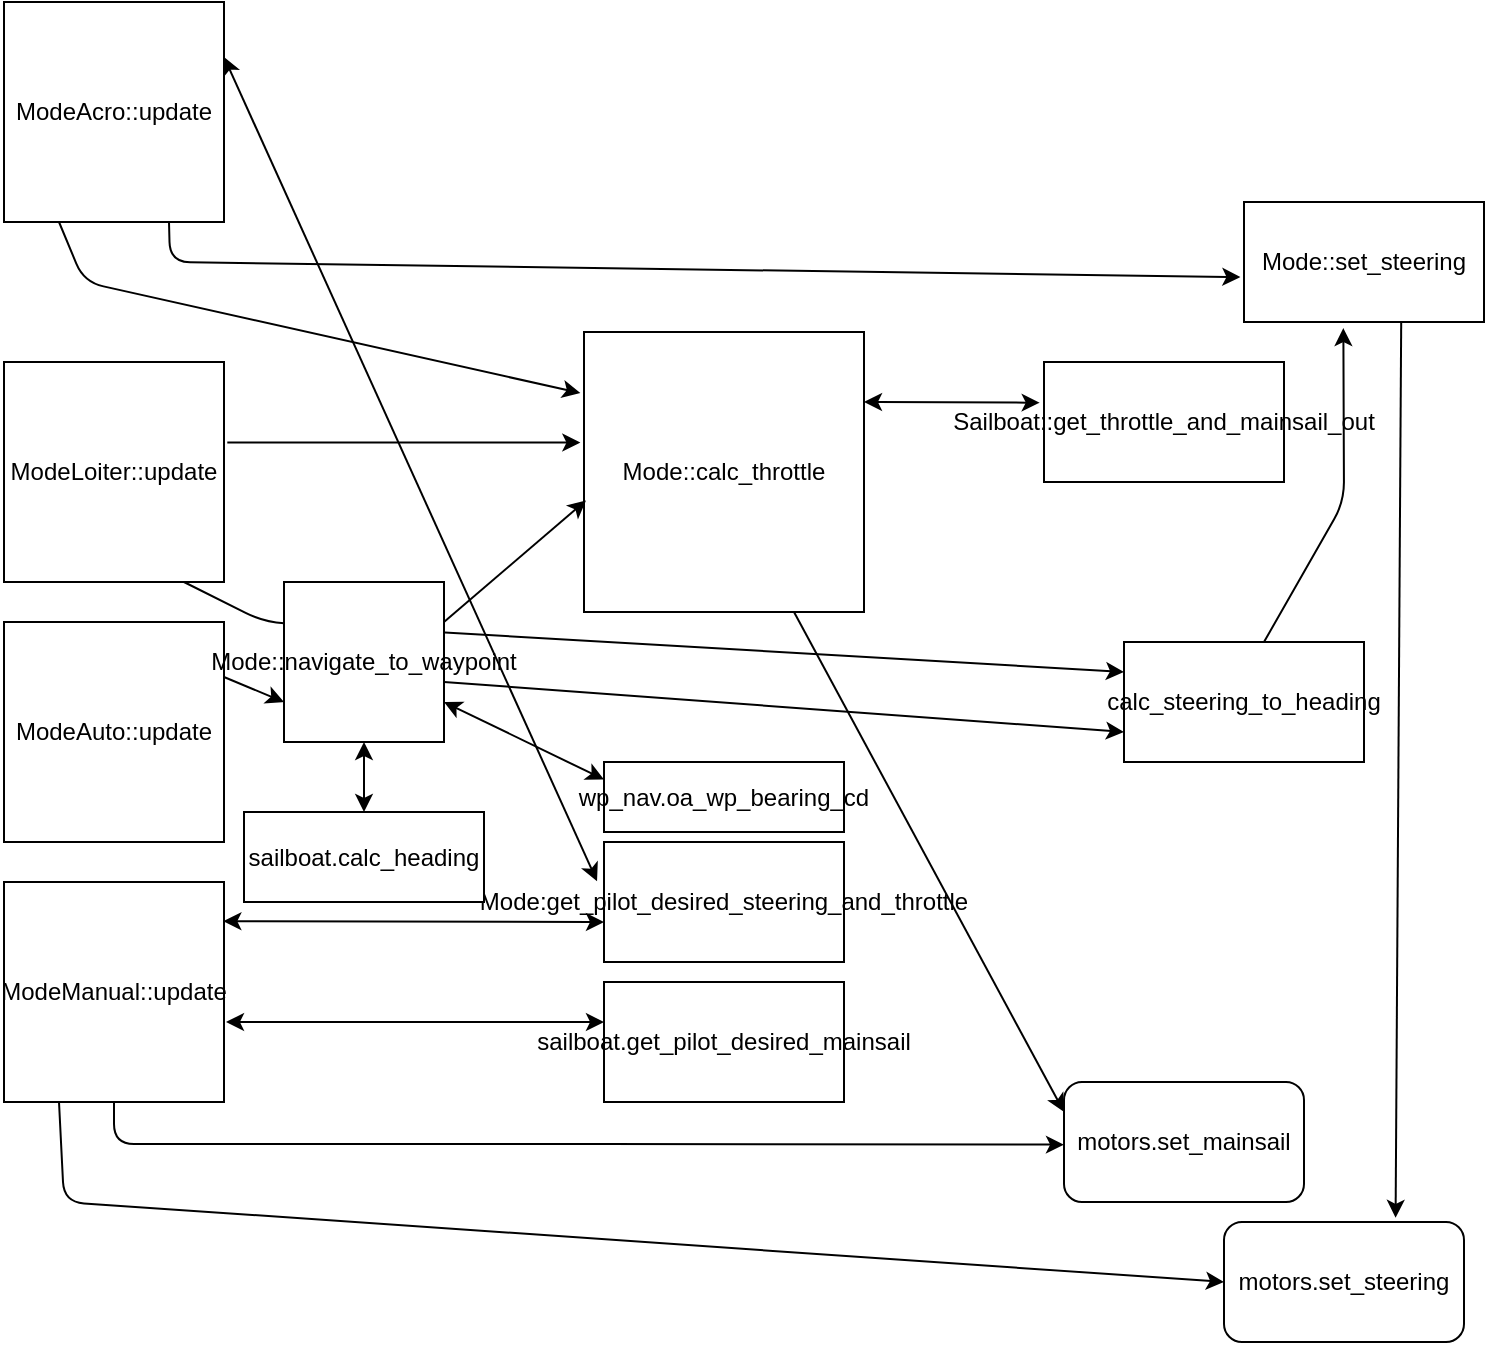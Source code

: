 <mxfile version="14.1.8" type="device"><diagram id="C5RBs43oDa-KdzZeNtuy" name="Page-1"><mxGraphModel dx="749" dy="639" grid="1" gridSize="10" guides="1" tooltips="1" connect="1" arrows="1" fold="1" page="1" pageScale="1" pageWidth="827" pageHeight="1169" math="0" shadow="0"><root><mxCell id="WIyWlLk6GJQsqaUBKTNV-0"/><mxCell id="WIyWlLk6GJQsqaUBKTNV-1" parent="WIyWlLk6GJQsqaUBKTNV-0"/><object label="Mode::calc_throttle" DEFINE="// calculates the amount of throttle that should be output based&#10;    // on things like proximity to corners and current speed&#10;    virtual void calc_throttle(float target_speed, bool avoidance_enabled);" id="un5Qtahn6FCxnDNtKwr7-6"><mxCell style="whiteSpace=wrap;html=1;aspect=fixed;" vertex="1" parent="WIyWlLk6GJQsqaUBKTNV-1"><mxGeometry x="370" y="345" width="140" height="140" as="geometry"/></mxCell></object><mxCell id="un5Qtahn6FCxnDNtKwr7-7" value="ModeAcro::update" style="whiteSpace=wrap;html=1;aspect=fixed;" vertex="1" parent="WIyWlLk6GJQsqaUBKTNV-1"><mxGeometry x="80" y="180" width="110" height="110" as="geometry"/></mxCell><mxCell id="un5Qtahn6FCxnDNtKwr7-8" value="ModeLoiter::update" style="whiteSpace=wrap;html=1;aspect=fixed;" vertex="1" parent="WIyWlLk6GJQsqaUBKTNV-1"><mxGeometry x="80" y="360" width="110" height="110" as="geometry"/></mxCell><mxCell id="un5Qtahn6FCxnDNtKwr7-9" value="ModeAuto::update" style="whiteSpace=wrap;html=1;aspect=fixed;" vertex="1" parent="WIyWlLk6GJQsqaUBKTNV-1"><mxGeometry x="80" y="490" width="110" height="110" as="geometry"/></mxCell><mxCell id="un5Qtahn6FCxnDNtKwr7-10" value="ModeManual::update" style="whiteSpace=wrap;html=1;aspect=fixed;" vertex="1" parent="WIyWlLk6GJQsqaUBKTNV-1"><mxGeometry x="80" y="620" width="110" height="110" as="geometry"/></mxCell><mxCell id="un5Qtahn6FCxnDNtKwr7-11" value="Mode:get_pilot_desired_steering_and_throttle" style="rounded=0;whiteSpace=wrap;html=1;" vertex="1" parent="WIyWlLk6GJQsqaUBKTNV-1"><mxGeometry x="380" y="600" width="120" height="60" as="geometry"/></mxCell><mxCell id="un5Qtahn6FCxnDNtKwr7-12" value="sailboat.get_pilot_desired_mainsail" style="rounded=0;whiteSpace=wrap;html=1;" vertex="1" parent="WIyWlLk6GJQsqaUBKTNV-1"><mxGeometry x="380" y="670" width="120" height="60" as="geometry"/></mxCell><mxCell id="un5Qtahn6FCxnDNtKwr7-14" value="motors.set_mainsail" style="rounded=1;whiteSpace=wrap;html=1;" vertex="1" parent="WIyWlLk6GJQsqaUBKTNV-1"><mxGeometry x="610" y="720" width="120" height="60" as="geometry"/></mxCell><mxCell id="un5Qtahn6FCxnDNtKwr7-16" value="motors.set_steering" style="rounded=1;whiteSpace=wrap;html=1;" vertex="1" parent="WIyWlLk6GJQsqaUBKTNV-1"><mxGeometry x="690" y="790" width="120" height="60" as="geometry"/></mxCell><mxCell id="un5Qtahn6FCxnDNtKwr7-19" value="" style="endArrow=classic;html=1;entryX=0;entryY=0.667;entryDx=0;entryDy=0;entryPerimeter=0;exitX=0.997;exitY=0.178;exitDx=0;exitDy=0;exitPerimeter=0;startArrow=classic;startFill=1;" edge="1" parent="WIyWlLk6GJQsqaUBKTNV-1" source="un5Qtahn6FCxnDNtKwr7-10" target="un5Qtahn6FCxnDNtKwr7-11"><mxGeometry width="50" height="50" relative="1" as="geometry"><mxPoint x="190" y="680" as="sourcePoint"/><mxPoint x="240" y="630" as="targetPoint"/></mxGeometry></mxCell><mxCell id="un5Qtahn6FCxnDNtKwr7-20" value="" style="endArrow=classic;html=1;startArrow=classic;startFill=1;" edge="1" parent="WIyWlLk6GJQsqaUBKTNV-1"><mxGeometry width="50" height="50" relative="1" as="geometry"><mxPoint x="191" y="690" as="sourcePoint"/><mxPoint x="380" y="690" as="targetPoint"/></mxGeometry></mxCell><mxCell id="un5Qtahn6FCxnDNtKwr7-22" value="" style="endArrow=classic;html=1;entryX=0;entryY=0.522;entryDx=0;entryDy=0;entryPerimeter=0;exitX=0.5;exitY=1;exitDx=0;exitDy=0;" edge="1" parent="WIyWlLk6GJQsqaUBKTNV-1" source="un5Qtahn6FCxnDNtKwr7-10" target="un5Qtahn6FCxnDNtKwr7-14"><mxGeometry width="50" height="50" relative="1" as="geometry"><mxPoint x="140" y="780" as="sourcePoint"/><mxPoint x="190" y="730" as="targetPoint"/><Array as="points"><mxPoint x="135" y="751"/><mxPoint x="370" y="751"/></Array></mxGeometry></mxCell><mxCell id="un5Qtahn6FCxnDNtKwr7-23" value="" style="endArrow=classic;html=1;entryX=0;entryY=0.5;entryDx=0;entryDy=0;exitX=0.25;exitY=1;exitDx=0;exitDy=0;" edge="1" parent="WIyWlLk6GJQsqaUBKTNV-1" source="un5Qtahn6FCxnDNtKwr7-10" target="un5Qtahn6FCxnDNtKwr7-16"><mxGeometry width="50" height="50" relative="1" as="geometry"><mxPoint x="90" y="780" as="sourcePoint"/><mxPoint x="140" y="730" as="targetPoint"/><Array as="points"><mxPoint x="110" y="780"/></Array></mxGeometry></mxCell><mxCell id="un5Qtahn6FCxnDNtKwr7-24" value="Mode::set_steering" style="rounded=0;whiteSpace=wrap;html=1;" vertex="1" parent="WIyWlLk6GJQsqaUBKTNV-1"><mxGeometry x="700" y="280" width="120" height="60" as="geometry"/></mxCell><mxCell id="un5Qtahn6FCxnDNtKwr7-25" value="" style="endArrow=classic;startArrow=classic;html=1;exitX=1;exitY=0.25;exitDx=0;exitDy=0;entryX=-0.029;entryY=0.327;entryDx=0;entryDy=0;entryPerimeter=0;" edge="1" parent="WIyWlLk6GJQsqaUBKTNV-1" source="un5Qtahn6FCxnDNtKwr7-7" target="un5Qtahn6FCxnDNtKwr7-11"><mxGeometry width="50" height="50" relative="1" as="geometry"><mxPoint x="190" y="250" as="sourcePoint"/><mxPoint x="240" y="200" as="targetPoint"/></mxGeometry></mxCell><mxCell id="un5Qtahn6FCxnDNtKwr7-27" value="" style="endArrow=classic;html=1;exitX=0.75;exitY=1;exitDx=0;exitDy=0;entryX=-0.015;entryY=0.626;entryDx=0;entryDy=0;entryPerimeter=0;" edge="1" parent="WIyWlLk6GJQsqaUBKTNV-1" source="un5Qtahn6FCxnDNtKwr7-7" target="un5Qtahn6FCxnDNtKwr7-24"><mxGeometry width="50" height="50" relative="1" as="geometry"><mxPoint x="160" y="340" as="sourcePoint"/><mxPoint x="210" y="290" as="targetPoint"/><Array as="points"><mxPoint x="163" y="310"/></Array></mxGeometry></mxCell><mxCell id="un5Qtahn6FCxnDNtKwr7-28" value="Sailboat::get_throttle_and_mainsail_out" style="rounded=0;whiteSpace=wrap;html=1;" vertex="1" parent="WIyWlLk6GJQsqaUBKTNV-1"><mxGeometry x="600" y="360" width="120" height="60" as="geometry"/></mxCell><mxCell id="un5Qtahn6FCxnDNtKwr7-29" value="" style="endArrow=classic;startArrow=classic;html=1;exitX=1;exitY=0.25;exitDx=0;exitDy=0;entryX=-0.018;entryY=0.339;entryDx=0;entryDy=0;entryPerimeter=0;" edge="1" parent="WIyWlLk6GJQsqaUBKTNV-1" source="un5Qtahn6FCxnDNtKwr7-6" target="un5Qtahn6FCxnDNtKwr7-28"><mxGeometry width="50" height="50" relative="1" as="geometry"><mxPoint x="510" y="410" as="sourcePoint"/><mxPoint x="560" y="360" as="targetPoint"/></mxGeometry></mxCell><mxCell id="un5Qtahn6FCxnDNtKwr7-30" value="" style="endArrow=classic;html=1;exitX=0.75;exitY=1;exitDx=0;exitDy=0;entryX=0;entryY=0.25;entryDx=0;entryDy=0;" edge="1" parent="WIyWlLk6GJQsqaUBKTNV-1" source="un5Qtahn6FCxnDNtKwr7-6" target="un5Qtahn6FCxnDNtKwr7-14"><mxGeometry width="50" height="50" relative="1" as="geometry"><mxPoint x="460" y="530" as="sourcePoint"/><mxPoint x="510" y="480" as="targetPoint"/></mxGeometry></mxCell><mxCell id="un5Qtahn6FCxnDNtKwr7-32" value="" style="endArrow=classic;html=1;exitX=0.655;exitY=0.994;exitDx=0;exitDy=0;exitPerimeter=0;entryX=0.715;entryY=-0.035;entryDx=0;entryDy=0;entryPerimeter=0;" edge="1" parent="WIyWlLk6GJQsqaUBKTNV-1" source="un5Qtahn6FCxnDNtKwr7-24" target="un5Qtahn6FCxnDNtKwr7-16"><mxGeometry width="50" height="50" relative="1" as="geometry"><mxPoint x="770" y="390" as="sourcePoint"/><mxPoint x="820" y="340" as="targetPoint"/></mxGeometry></mxCell><mxCell id="un5Qtahn6FCxnDNtKwr7-33" value="" style="endArrow=classic;html=1;exitX=0.25;exitY=1;exitDx=0;exitDy=0;entryX=-0.013;entryY=0.218;entryDx=0;entryDy=0;entryPerimeter=0;" edge="1" parent="WIyWlLk6GJQsqaUBKTNV-1" source="un5Qtahn6FCxnDNtKwr7-7" target="un5Qtahn6FCxnDNtKwr7-6"><mxGeometry width="50" height="50" relative="1" as="geometry"><mxPoint x="110" y="340" as="sourcePoint"/><mxPoint x="160" y="290" as="targetPoint"/><Array as="points"><mxPoint x="120" y="320"/></Array></mxGeometry></mxCell><mxCell id="un5Qtahn6FCxnDNtKwr7-34" value="calc_steering_to_heading" style="rounded=0;whiteSpace=wrap;html=1;" vertex="1" parent="WIyWlLk6GJQsqaUBKTNV-1"><mxGeometry x="640" y="500" width="120" height="60" as="geometry"/></mxCell><mxCell id="un5Qtahn6FCxnDNtKwr7-35" value="" style="endArrow=classic;html=1;exitX=0.818;exitY=1;exitDx=0;exitDy=0;exitPerimeter=0;entryX=0;entryY=0.25;entryDx=0;entryDy=0;" edge="1" parent="WIyWlLk6GJQsqaUBKTNV-1" source="un5Qtahn6FCxnDNtKwr7-8" target="un5Qtahn6FCxnDNtKwr7-34"><mxGeometry width="50" height="50" relative="1" as="geometry"><mxPoint x="430" y="520" as="sourcePoint"/><mxPoint x="480" y="470" as="targetPoint"/><Array as="points"><mxPoint x="210" y="490"/></Array></mxGeometry></mxCell><mxCell id="un5Qtahn6FCxnDNtKwr7-36" value="" style="endArrow=classic;html=1;entryX=0.414;entryY=1.051;entryDx=0;entryDy=0;entryPerimeter=0;" edge="1" parent="WIyWlLk6GJQsqaUBKTNV-1" target="un5Qtahn6FCxnDNtKwr7-24"><mxGeometry width="50" height="50" relative="1" as="geometry"><mxPoint x="710" y="500" as="sourcePoint"/><mxPoint x="760" y="450" as="targetPoint"/><Array as="points"><mxPoint x="750" y="430"/></Array></mxGeometry></mxCell><mxCell id="un5Qtahn6FCxnDNtKwr7-39" value="" style="endArrow=classic;html=1;exitX=1.015;exitY=0.366;exitDx=0;exitDy=0;exitPerimeter=0;entryX=-0.013;entryY=0.395;entryDx=0;entryDy=0;entryPerimeter=0;" edge="1" parent="WIyWlLk6GJQsqaUBKTNV-1" source="un5Qtahn6FCxnDNtKwr7-8" target="un5Qtahn6FCxnDNtKwr7-6"><mxGeometry width="50" height="50" relative="1" as="geometry"><mxPoint x="210" y="450" as="sourcePoint"/><mxPoint x="260" y="400" as="targetPoint"/></mxGeometry></mxCell><mxCell id="un5Qtahn6FCxnDNtKwr7-40" value="Mode::navigate_to_waypoint" style="whiteSpace=wrap;html=1;aspect=fixed;" vertex="1" parent="WIyWlLk6GJQsqaUBKTNV-1"><mxGeometry x="220" y="470" width="80" height="80" as="geometry"/></mxCell><mxCell id="un5Qtahn6FCxnDNtKwr7-41" value="" style="endArrow=classic;html=1;exitX=1;exitY=0.25;exitDx=0;exitDy=0;entryX=0;entryY=0.75;entryDx=0;entryDy=0;" edge="1" parent="WIyWlLk6GJQsqaUBKTNV-1" source="un5Qtahn6FCxnDNtKwr7-9" target="un5Qtahn6FCxnDNtKwr7-40"><mxGeometry width="50" height="50" relative="1" as="geometry"><mxPoint x="190" y="570" as="sourcePoint"/><mxPoint x="210" y="520" as="targetPoint"/></mxGeometry></mxCell><mxCell id="un5Qtahn6FCxnDNtKwr7-42" value="" style="endArrow=classic;html=1;exitX=1;exitY=0.25;exitDx=0;exitDy=0;entryX=0.007;entryY=0.602;entryDx=0;entryDy=0;entryPerimeter=0;" edge="1" parent="WIyWlLk6GJQsqaUBKTNV-1" source="un5Qtahn6FCxnDNtKwr7-40" target="un5Qtahn6FCxnDNtKwr7-6"><mxGeometry width="50" height="50" relative="1" as="geometry"><mxPoint x="430" y="520" as="sourcePoint"/><mxPoint x="480" y="470" as="targetPoint"/></mxGeometry></mxCell><mxCell id="un5Qtahn6FCxnDNtKwr7-43" value="wp_nav.oa_wp_bearing_cd" style="rounded=0;whiteSpace=wrap;html=1;" vertex="1" parent="WIyWlLk6GJQsqaUBKTNV-1"><mxGeometry x="380" y="560" width="120" height="35" as="geometry"/></mxCell><mxCell id="un5Qtahn6FCxnDNtKwr7-44" value="" style="endArrow=classic;startArrow=classic;html=1;exitX=1;exitY=0.75;exitDx=0;exitDy=0;entryX=0;entryY=0.25;entryDx=0;entryDy=0;" edge="1" parent="WIyWlLk6GJQsqaUBKTNV-1" source="un5Qtahn6FCxnDNtKwr7-40" target="un5Qtahn6FCxnDNtKwr7-43"><mxGeometry width="50" height="50" relative="1" as="geometry"><mxPoint x="300" y="590" as="sourcePoint"/><mxPoint x="370.711" y="540" as="targetPoint"/></mxGeometry></mxCell><mxCell id="un5Qtahn6FCxnDNtKwr7-45" value="sailboat.calc_heading" style="rounded=0;whiteSpace=wrap;html=1;" vertex="1" parent="WIyWlLk6GJQsqaUBKTNV-1"><mxGeometry x="200" y="585" width="120" height="45" as="geometry"/></mxCell><mxCell id="un5Qtahn6FCxnDNtKwr7-46" value="" style="endArrow=classic;startArrow=classic;html=1;exitX=0.5;exitY=1;exitDx=0;exitDy=0;" edge="1" parent="WIyWlLk6GJQsqaUBKTNV-1" source="un5Qtahn6FCxnDNtKwr7-40" target="un5Qtahn6FCxnDNtKwr7-45"><mxGeometry width="50" height="50" relative="1" as="geometry"><mxPoint x="300" y="550" as="sourcePoint"/><mxPoint x="350" y="530" as="targetPoint"/></mxGeometry></mxCell><mxCell id="un5Qtahn6FCxnDNtKwr7-47" value="" style="endArrow=classic;html=1;exitX=1;exitY=0.625;exitDx=0;exitDy=0;exitPerimeter=0;entryX=0;entryY=0.75;entryDx=0;entryDy=0;" edge="1" parent="WIyWlLk6GJQsqaUBKTNV-1" source="un5Qtahn6FCxnDNtKwr7-40" target="un5Qtahn6FCxnDNtKwr7-34"><mxGeometry width="50" height="50" relative="1" as="geometry"><mxPoint x="430" y="520" as="sourcePoint"/><mxPoint x="480" y="470" as="targetPoint"/></mxGeometry></mxCell></root></mxGraphModel></diagram></mxfile>